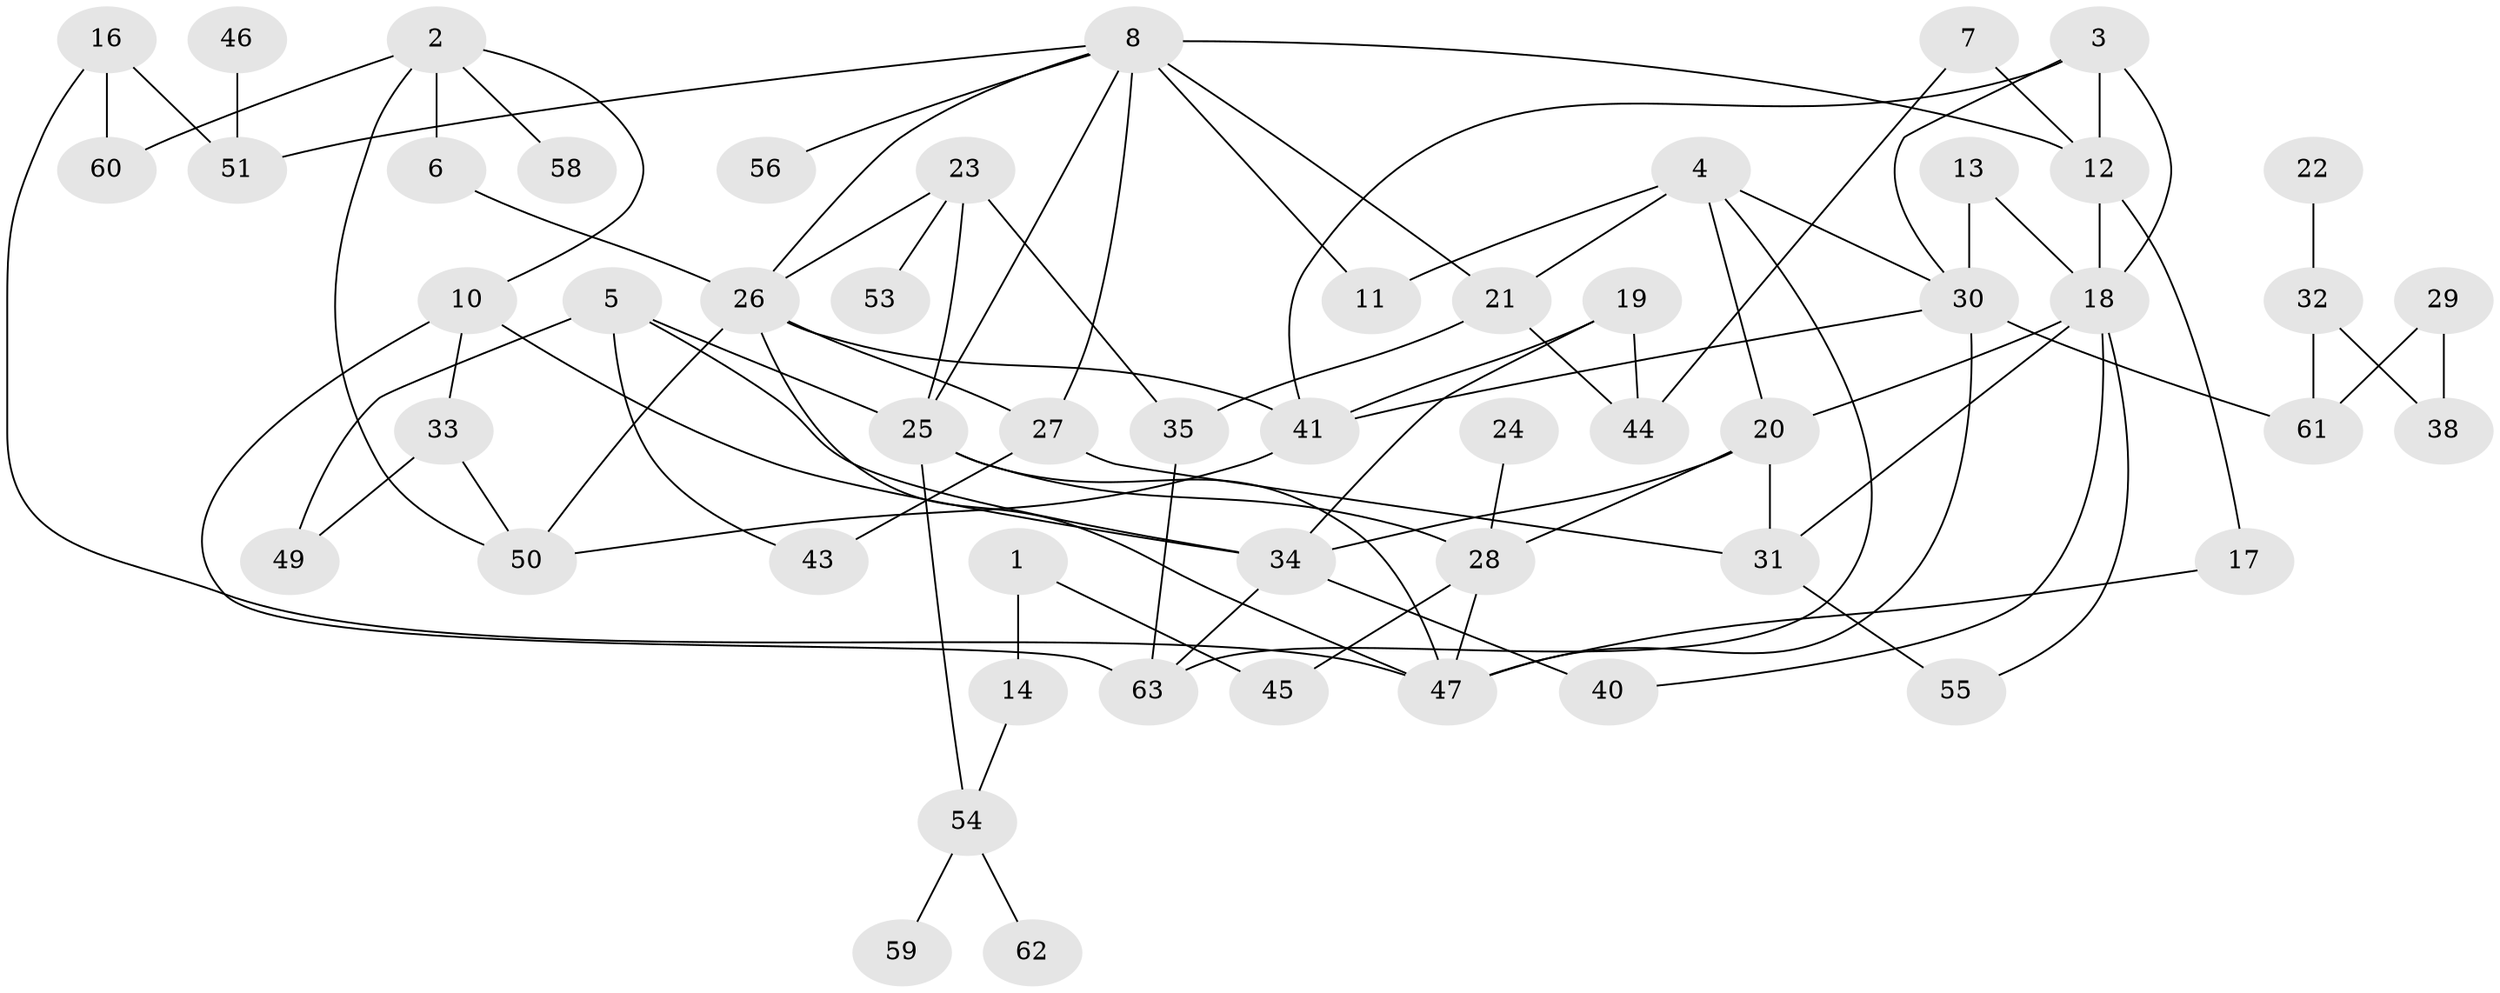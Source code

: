 // original degree distribution, {2: 0.264, 5: 0.048, 3: 0.168, 1: 0.224, 0: 0.072, 4: 0.184, 6: 0.032, 7: 0.008}
// Generated by graph-tools (version 1.1) at 2025/33/03/09/25 02:33:52]
// undirected, 54 vertices, 89 edges
graph export_dot {
graph [start="1"]
  node [color=gray90,style=filled];
  1;
  2;
  3;
  4;
  5;
  6;
  7;
  8;
  10;
  11;
  12;
  13;
  14;
  16;
  17;
  18;
  19;
  20;
  21;
  22;
  23;
  24;
  25;
  26;
  27;
  28;
  29;
  30;
  31;
  32;
  33;
  34;
  35;
  38;
  40;
  41;
  43;
  44;
  45;
  46;
  47;
  49;
  50;
  51;
  53;
  54;
  55;
  56;
  58;
  59;
  60;
  61;
  62;
  63;
  1 -- 14 [weight=3.0];
  1 -- 45 [weight=2.0];
  2 -- 6 [weight=1.0];
  2 -- 10 [weight=1.0];
  2 -- 50 [weight=1.0];
  2 -- 58 [weight=1.0];
  2 -- 60 [weight=1.0];
  3 -- 12 [weight=1.0];
  3 -- 18 [weight=1.0];
  3 -- 30 [weight=1.0];
  3 -- 41 [weight=1.0];
  4 -- 11 [weight=1.0];
  4 -- 20 [weight=1.0];
  4 -- 21 [weight=1.0];
  4 -- 30 [weight=1.0];
  4 -- 63 [weight=1.0];
  5 -- 25 [weight=1.0];
  5 -- 34 [weight=1.0];
  5 -- 43 [weight=1.0];
  5 -- 49 [weight=1.0];
  6 -- 26 [weight=1.0];
  7 -- 12 [weight=2.0];
  7 -- 44 [weight=1.0];
  8 -- 11 [weight=1.0];
  8 -- 12 [weight=1.0];
  8 -- 21 [weight=1.0];
  8 -- 25 [weight=1.0];
  8 -- 26 [weight=1.0];
  8 -- 27 [weight=2.0];
  8 -- 51 [weight=1.0];
  8 -- 56 [weight=1.0];
  10 -- 33 [weight=1.0];
  10 -- 34 [weight=1.0];
  10 -- 63 [weight=1.0];
  12 -- 17 [weight=1.0];
  12 -- 18 [weight=1.0];
  13 -- 18 [weight=1.0];
  13 -- 30 [weight=1.0];
  14 -- 54 [weight=1.0];
  16 -- 47 [weight=1.0];
  16 -- 51 [weight=1.0];
  16 -- 60 [weight=1.0];
  17 -- 47 [weight=1.0];
  18 -- 20 [weight=1.0];
  18 -- 31 [weight=1.0];
  18 -- 40 [weight=1.0];
  18 -- 55 [weight=1.0];
  19 -- 34 [weight=1.0];
  19 -- 41 [weight=1.0];
  19 -- 44 [weight=1.0];
  20 -- 28 [weight=1.0];
  20 -- 31 [weight=1.0];
  20 -- 34 [weight=1.0];
  21 -- 35 [weight=1.0];
  21 -- 44 [weight=1.0];
  22 -- 32 [weight=1.0];
  23 -- 25 [weight=1.0];
  23 -- 26 [weight=1.0];
  23 -- 35 [weight=1.0];
  23 -- 53 [weight=1.0];
  24 -- 28 [weight=1.0];
  25 -- 28 [weight=1.0];
  25 -- 47 [weight=1.0];
  25 -- 54 [weight=1.0];
  26 -- 27 [weight=1.0];
  26 -- 41 [weight=1.0];
  26 -- 47 [weight=1.0];
  26 -- 50 [weight=1.0];
  27 -- 31 [weight=1.0];
  27 -- 43 [weight=2.0];
  28 -- 45 [weight=1.0];
  28 -- 47 [weight=1.0];
  29 -- 38 [weight=1.0];
  29 -- 61 [weight=1.0];
  30 -- 41 [weight=1.0];
  30 -- 47 [weight=1.0];
  30 -- 61 [weight=1.0];
  31 -- 55 [weight=1.0];
  32 -- 38 [weight=1.0];
  32 -- 61 [weight=1.0];
  33 -- 49 [weight=1.0];
  33 -- 50 [weight=1.0];
  34 -- 40 [weight=1.0];
  34 -- 63 [weight=1.0];
  35 -- 63 [weight=1.0];
  41 -- 50 [weight=1.0];
  46 -- 51 [weight=1.0];
  54 -- 59 [weight=1.0];
  54 -- 62 [weight=1.0];
}
